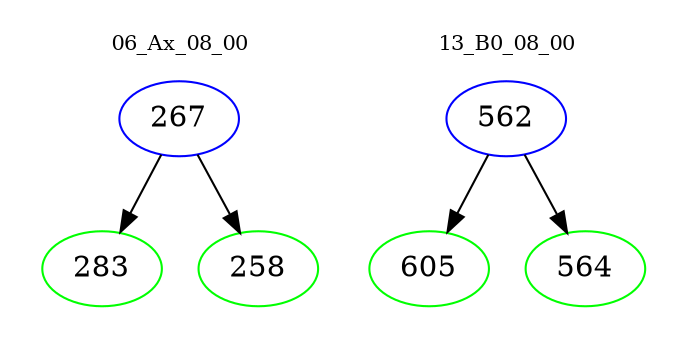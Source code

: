 digraph{
subgraph cluster_0 {
color = white
label = "06_Ax_08_00";
fontsize=10;
T0_267 [label="267", color="blue"]
T0_267 -> T0_283 [color="black"]
T0_283 [label="283", color="green"]
T0_267 -> T0_258 [color="black"]
T0_258 [label="258", color="green"]
}
subgraph cluster_1 {
color = white
label = "13_B0_08_00";
fontsize=10;
T1_562 [label="562", color="blue"]
T1_562 -> T1_605 [color="black"]
T1_605 [label="605", color="green"]
T1_562 -> T1_564 [color="black"]
T1_564 [label="564", color="green"]
}
}
